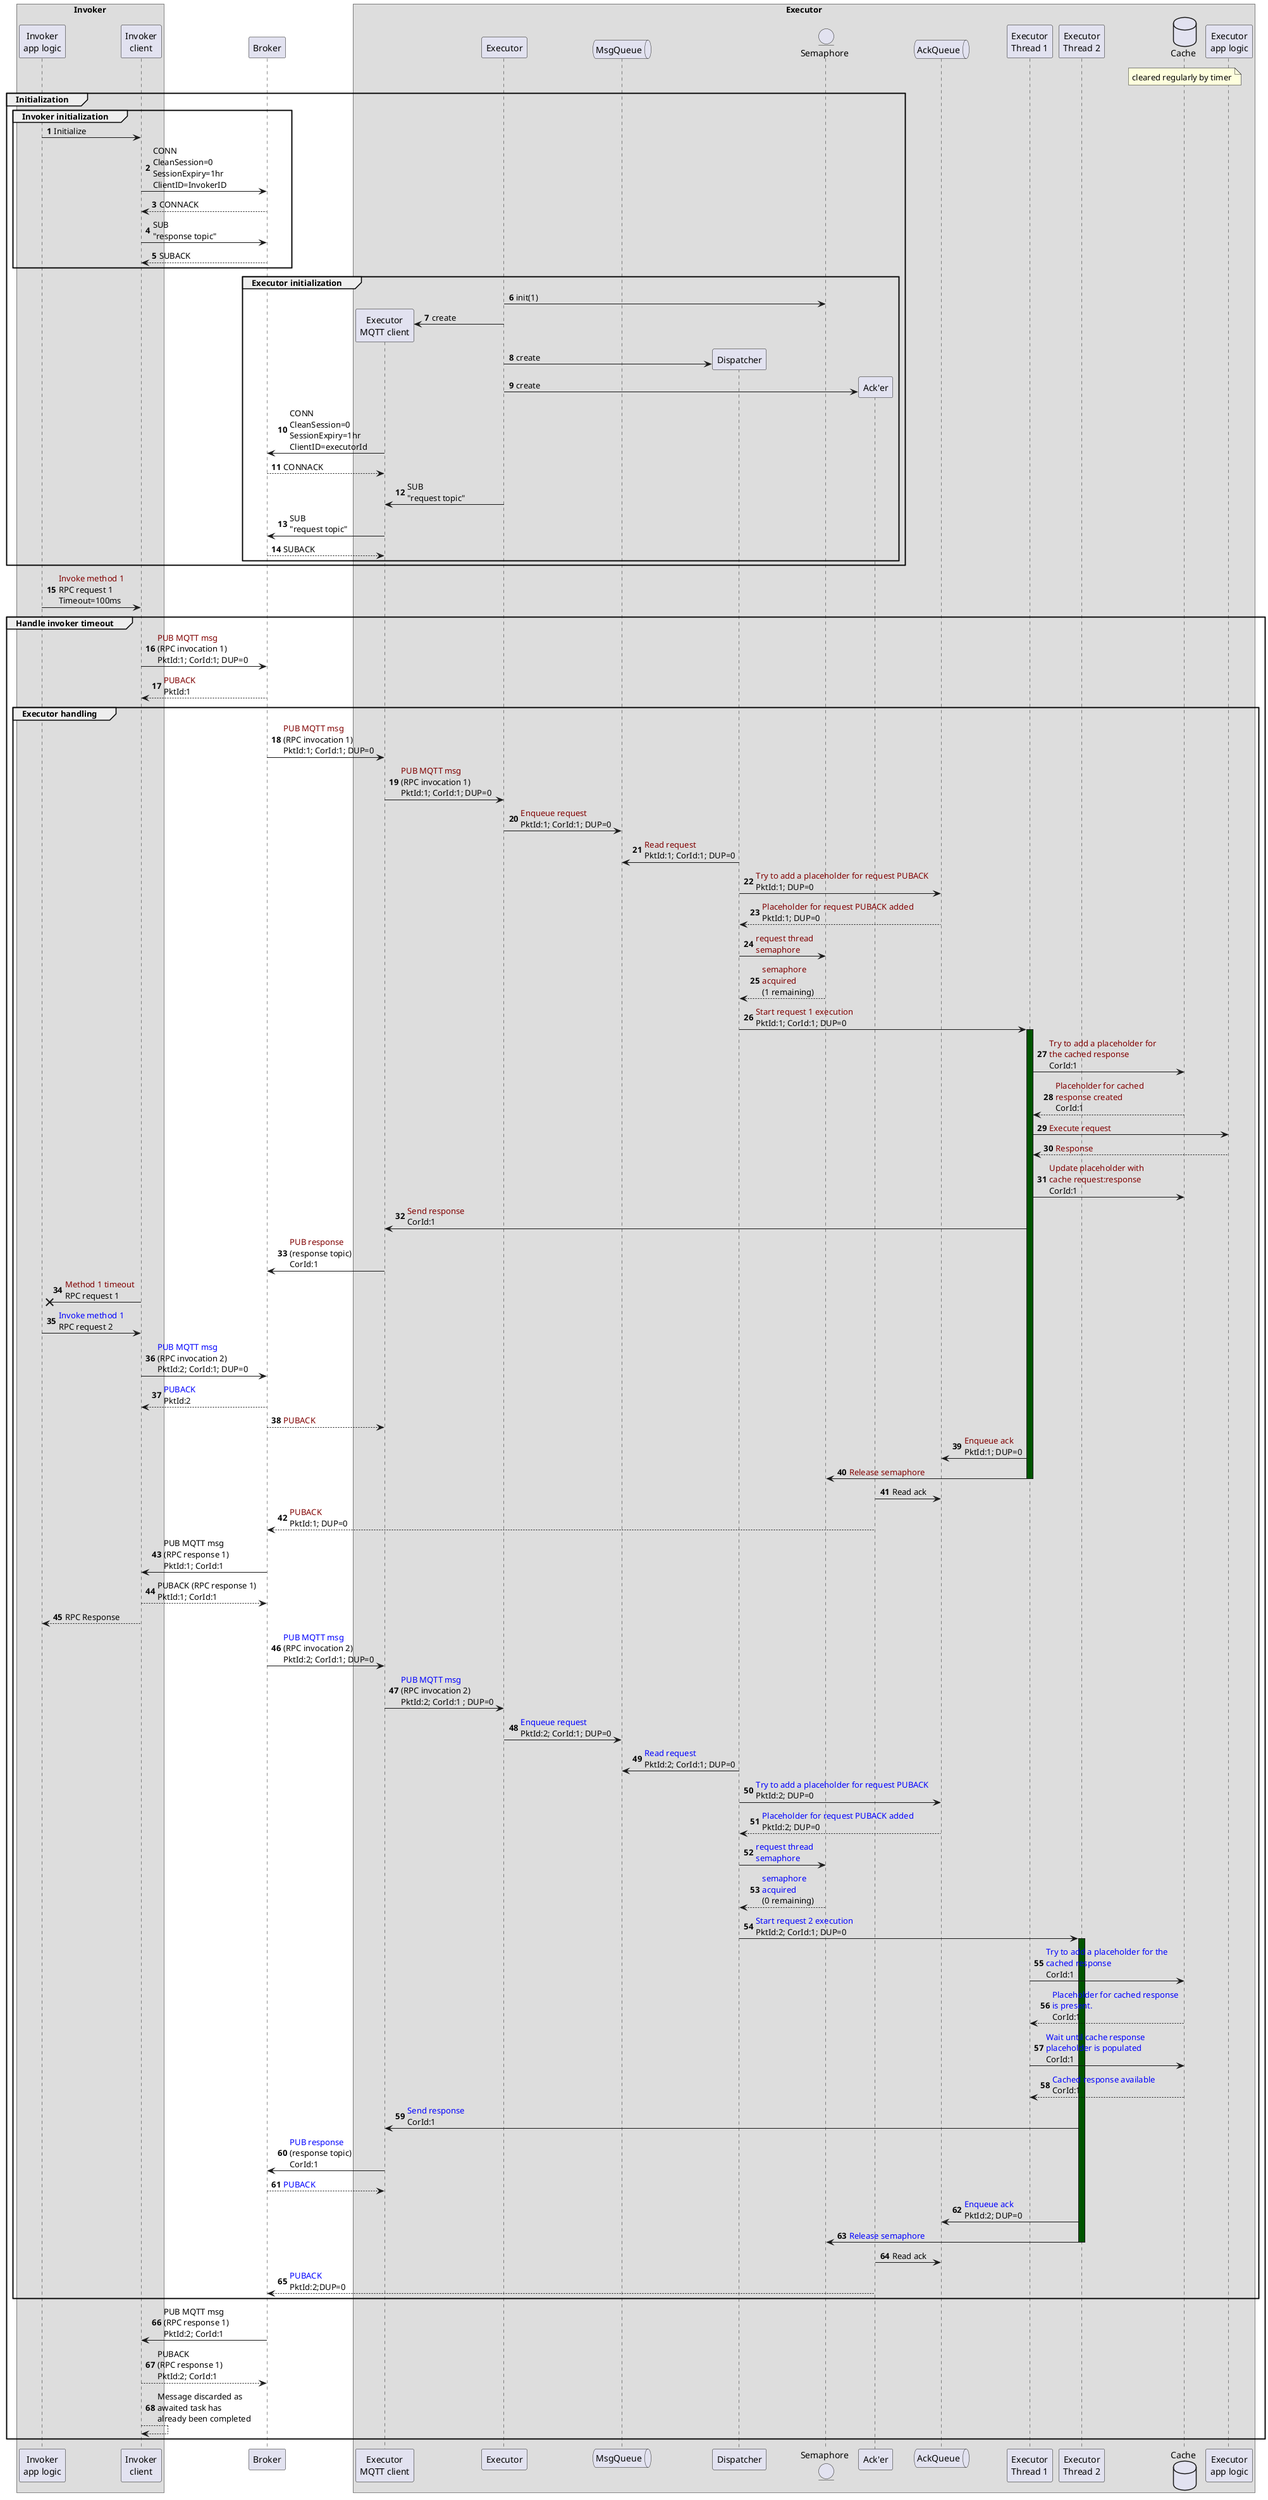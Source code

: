 @startuml
box Invoker
participant "Invoker\napp logic" as ial
participant "Invoker\nclient" as i
end box

participant "Broker" as b

box Executor
participant "Executor\nMQTT client" as emc
participant "Executor" as e
queue "MsgQueue" as q
participant "Dispatcher" as d
entity "Semaphore" as sem
participant "Ack'er" as acker
queue "AckQueue" as ack
participant "Executor\nThread 1" as t1
participant "Executor\nThread 2" as t2

database "Cache" as c
note over c: cleared regularly by timer
participant "Executor\napp logic" as al
end box
autonumber 

group Initialization
group Invoker initialization
ial -> i : Initialize
i -> b : CONN\nCleanSession=0\nSessionExpiry=1hr\nClientID=InvokerID
b --> i : CONNACK
i -> b : SUB \n"response topic"
b --> i : SUBACK
end
group Executor initialization
e -> sem : init(1)
create emc
e -> emc : create
create d
e -> d : create
create acker
e -> acker : create
emc -> b : CONN\nCleanSession=0\nSessionExpiry=1hr\nClientID=executorId
b --> emc : CONNACK
e -> emc : SUB \n"request topic"
emc -> b : SUB \n"request topic"
b --> emc : SUBACK
end
end

ial -> i : <font color=maroon>Invoke method 1 \nRPC request 1\nTimeout=100ms
group Handle invoker timeout
i -> b : <font color=maroon>PUB MQTT msg\n(RPC invocation 1)\nPktId:1; CorId:1; DUP=0
b --> i : <font color=maroon>PUBACK\nPktId:1


group Executor handling
b -> emc : <font color=maroon>PUB MQTT msg\n(RPC invocation 1)\nPktId:1; CorId:1; DUP=0
emc -> e : <font color=maroon>PUB MQTT msg\n(RPC invocation 1)\nPktId:1; CorId:1; DUP=0
e -> q : <font color=maroon>Enqueue request \nPktId:1; CorId:1; DUP=0

d -> q : <font color=maroon>Read request \nPktId:1; CorId:1; DUP=0
d -> ack : <font color=maroon>Try to add a placeholder for request PUBACK \nPktId:1; DUP=0
ack --> d : <font color=maroon>Placeholder for request PUBACK added \nPktId:1; DUP=0
d -> sem : <font color=maroon>request thread \n<font color=maroon>semaphore
sem --> d : <font color=maroon>semaphore \n<font color=maroon>acquired\n(1 remaining)
d -> t1 ++ #005500 : <font color=maroon>Start request 1 execution \nPktId:1; CorId:1; DUP=0

t1 -> c : <font color=maroon>Try to add a placeholder for \n<font color=maroon>the cached response \nCorId:1
c --> t1 : <font color=maroon>Placeholder for cached \n<font color=maroon>response created \nCorId:1
t1 -> al : <font color=maroon>Execute request
al --> t1 : <font color=maroon>Response
t1 -> c : <font color=maroon>Update placeholder with \n<font color=maroon>cache request:response \nCorId:1
t1 -> emc : <font color=maroon>Send response \nCorId:1
emc -> b : <font color=maroon>PUB response\n(response topic) \nCorId:1

i -x ial : <font color=maroon>Method 1 timeout \nRPC request 1
ial -> i : <font color=blue>Invoke method 1 \nRPC request 2
i -> b : <font color=blue>PUB MQTT msg\n(RPC invocation 2)\nPktId:2; CorId:1; DUP=0
b --> i : <font color=blue>PUBACK\nPktId:2

b --> emc : <font color=maroon>PUBACK
t1 -> ack : <font color=maroon>Enqueue ack\nPktId:1; DUP=0
t1 -> sem -- : <font color=maroon>Release semaphore

acker -> ack : Read ack
acker --> b : <font color=maroon>PUBACK \nPktId:1; DUP=0

b -> i: PUB MQTT msg\n(RPC response 1)\nPktId:1; CorId:1
i --> b : PUBACK (RPC response 1)\nPktId:1; CorId:1
i --> ial : RPC Response

b -> emc : <font color=blue>PUB MQTT msg\n(RPC invocation 2)\nPktId:2; CorId:1; DUP=0
emc -> e : <font color=blue>PUB MQTT msg\n(RPC invocation 2)\nPktId:2; CorId:1 ; DUP=0
e -> q : <font color=blue>Enqueue request \nPktId:2; CorId:1; DUP=0

d -> q : <font color=blue>Read request \nPktId:2; CorId:1; DUP=0
d -> ack : <font color=blue>Try to add a placeholder for request PUBACK \nPktId:2; DUP=0
ack --> d : <font color=blue>Placeholder for request PUBACK added \nPktId:2; DUP=0
d -> sem : <font color=blue>request thread \n<font color=blue>semaphore
sem --> d : <font color=blue>semaphore \n<font color=blue>acquired\n(0 remaining)
d -> t2 ++ #005500 : <font color=blue>Start request 2 execution \nPktId:2; CorId:1; DUP=0

t1 -> c : <font color=blue>Try to add a placeholder for the \n<font color=blue>cached response \nCorId:1
c --> t1 : <font color=blue>Placeholder for cached response \n<font color=blue>is present. \nCorId:1
t1 -> c : <font color=blue>Wait until cache response \n<font color=blue>placeholder is populated \nCorId:1
c --> t1 : <font color=blue>Cached response available \nCorId:1
t2 -> emc : <font color=blue>Send response \nCorId:1
emc -> b : <font color=blue>PUB response\n(response topic) \nCorId:1
b --> emc : <font color=blue>PUBACK
t2 -> ack : <font color=blue>Enqueue ack \nPktId:2; DUP=0
t2 -> sem -- : <font color=blue>Release semaphore

acker -> ack : Read ack
acker --> b : <font color=blue>PUBACK \nPktId:2;DUP=0
end

b -> i: PUB MQTT msg\n(RPC response 1)\nPktId:2; CorId:1
i --> b : PUBACK \n(RPC response 1)\nPktId:2; CorId:1
i --> i : Message discarded as \nawaited task has \nalready been completed
end

@enduml